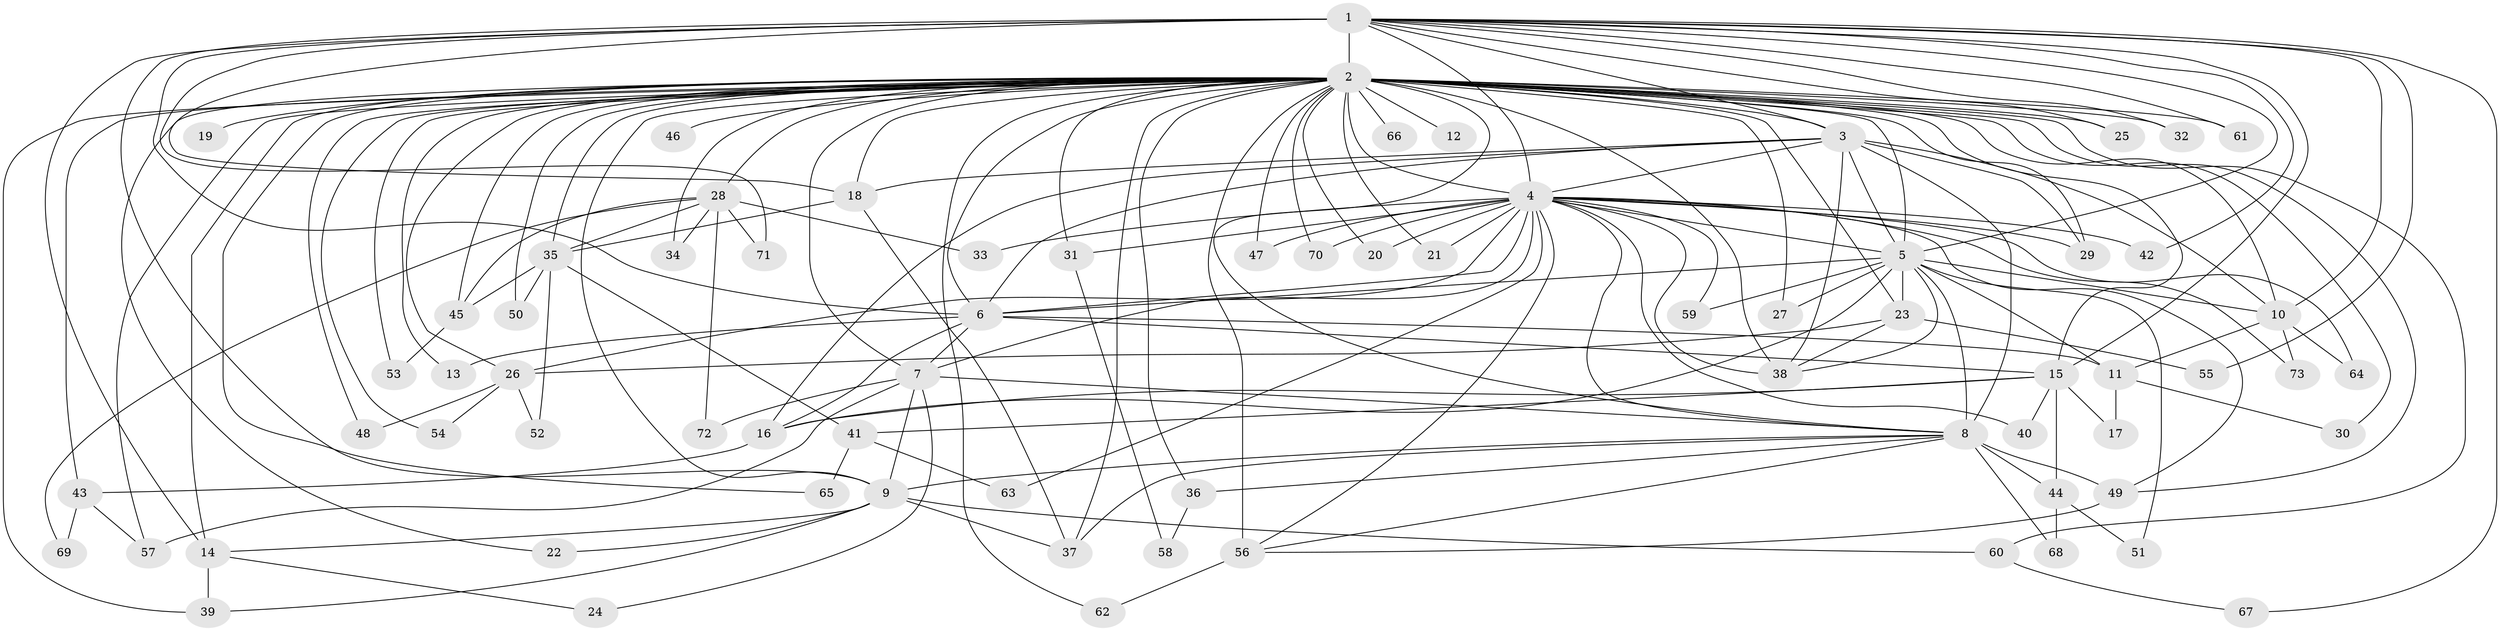 // original degree distribution, {25: 0.00684931506849315, 35: 0.00684931506849315, 27: 0.0136986301369863, 26: 0.00684931506849315, 15: 0.00684931506849315, 32: 0.00684931506849315, 19: 0.00684931506849315, 22: 0.00684931506849315, 24: 0.00684931506849315, 5: 0.03424657534246575, 3: 0.2054794520547945, 2: 0.5547945205479452, 9: 0.00684931506849315, 7: 0.0136986301369863, 4: 0.08904109589041095, 8: 0.00684931506849315, 6: 0.0136986301369863, 10: 0.00684931506849315}
// Generated by graph-tools (version 1.1) at 2025/49/03/04/25 22:49:34]
// undirected, 73 vertices, 172 edges
graph export_dot {
  node [color=gray90,style=filled];
  1;
  2;
  3;
  4;
  5;
  6;
  7;
  8;
  9;
  10;
  11;
  12;
  13;
  14;
  15;
  16;
  17;
  18;
  19;
  20;
  21;
  22;
  23;
  24;
  25;
  26;
  27;
  28;
  29;
  30;
  31;
  32;
  33;
  34;
  35;
  36;
  37;
  38;
  39;
  40;
  41;
  42;
  43;
  44;
  45;
  46;
  47;
  48;
  49;
  50;
  51;
  52;
  53;
  54;
  55;
  56;
  57;
  58;
  59;
  60;
  61;
  62;
  63;
  64;
  65;
  66;
  67;
  68;
  69;
  70;
  71;
  72;
  73;
  1 -- 2 [weight=24.0];
  1 -- 3 [weight=3.0];
  1 -- 4 [weight=4.0];
  1 -- 5 [weight=3.0];
  1 -- 6 [weight=3.0];
  1 -- 9 [weight=1.0];
  1 -- 10 [weight=2.0];
  1 -- 14 [weight=1.0];
  1 -- 15 [weight=2.0];
  1 -- 18 [weight=1.0];
  1 -- 25 [weight=2.0];
  1 -- 32 [weight=1.0];
  1 -- 42 [weight=1.0];
  1 -- 55 [weight=1.0];
  1 -- 61 [weight=1.0];
  1 -- 67 [weight=1.0];
  1 -- 71 [weight=1.0];
  2 -- 3 [weight=4.0];
  2 -- 4 [weight=7.0];
  2 -- 5 [weight=5.0];
  2 -- 6 [weight=4.0];
  2 -- 7 [weight=3.0];
  2 -- 8 [weight=1.0];
  2 -- 9 [weight=1.0];
  2 -- 10 [weight=2.0];
  2 -- 12 [weight=1.0];
  2 -- 13 [weight=2.0];
  2 -- 14 [weight=2.0];
  2 -- 15 [weight=1.0];
  2 -- 18 [weight=4.0];
  2 -- 19 [weight=2.0];
  2 -- 20 [weight=1.0];
  2 -- 21 [weight=1.0];
  2 -- 22 [weight=1.0];
  2 -- 23 [weight=1.0];
  2 -- 25 [weight=1.0];
  2 -- 26 [weight=2.0];
  2 -- 27 [weight=1.0];
  2 -- 28 [weight=2.0];
  2 -- 29 [weight=2.0];
  2 -- 30 [weight=1.0];
  2 -- 31 [weight=1.0];
  2 -- 32 [weight=2.0];
  2 -- 34 [weight=1.0];
  2 -- 35 [weight=1.0];
  2 -- 36 [weight=1.0];
  2 -- 37 [weight=1.0];
  2 -- 38 [weight=2.0];
  2 -- 39 [weight=1.0];
  2 -- 43 [weight=1.0];
  2 -- 45 [weight=1.0];
  2 -- 46 [weight=1.0];
  2 -- 47 [weight=1.0];
  2 -- 48 [weight=1.0];
  2 -- 49 [weight=1.0];
  2 -- 50 [weight=1.0];
  2 -- 53 [weight=1.0];
  2 -- 54 [weight=1.0];
  2 -- 56 [weight=3.0];
  2 -- 57 [weight=1.0];
  2 -- 60 [weight=1.0];
  2 -- 61 [weight=1.0];
  2 -- 62 [weight=1.0];
  2 -- 65 [weight=1.0];
  2 -- 66 [weight=2.0];
  2 -- 70 [weight=1.0];
  3 -- 4 [weight=2.0];
  3 -- 5 [weight=1.0];
  3 -- 6 [weight=1.0];
  3 -- 8 [weight=9.0];
  3 -- 10 [weight=1.0];
  3 -- 16 [weight=1.0];
  3 -- 18 [weight=1.0];
  3 -- 29 [weight=1.0];
  3 -- 38 [weight=1.0];
  4 -- 5 [weight=2.0];
  4 -- 6 [weight=2.0];
  4 -- 7 [weight=1.0];
  4 -- 8 [weight=2.0];
  4 -- 20 [weight=2.0];
  4 -- 21 [weight=1.0];
  4 -- 26 [weight=1.0];
  4 -- 29 [weight=1.0];
  4 -- 31 [weight=1.0];
  4 -- 33 [weight=1.0];
  4 -- 38 [weight=1.0];
  4 -- 40 [weight=1.0];
  4 -- 42 [weight=1.0];
  4 -- 47 [weight=1.0];
  4 -- 49 [weight=1.0];
  4 -- 56 [weight=1.0];
  4 -- 59 [weight=1.0];
  4 -- 63 [weight=1.0];
  4 -- 64 [weight=1.0];
  4 -- 70 [weight=1.0];
  4 -- 73 [weight=1.0];
  5 -- 6 [weight=1.0];
  5 -- 8 [weight=1.0];
  5 -- 10 [weight=1.0];
  5 -- 11 [weight=1.0];
  5 -- 16 [weight=1.0];
  5 -- 23 [weight=1.0];
  5 -- 27 [weight=1.0];
  5 -- 38 [weight=1.0];
  5 -- 51 [weight=1.0];
  5 -- 59 [weight=1.0];
  6 -- 7 [weight=6.0];
  6 -- 11 [weight=1.0];
  6 -- 13 [weight=2.0];
  6 -- 15 [weight=1.0];
  6 -- 16 [weight=1.0];
  7 -- 8 [weight=1.0];
  7 -- 9 [weight=1.0];
  7 -- 24 [weight=1.0];
  7 -- 57 [weight=1.0];
  7 -- 72 [weight=1.0];
  8 -- 9 [weight=1.0];
  8 -- 36 [weight=1.0];
  8 -- 37 [weight=1.0];
  8 -- 44 [weight=1.0];
  8 -- 49 [weight=1.0];
  8 -- 56 [weight=1.0];
  8 -- 68 [weight=1.0];
  9 -- 14 [weight=1.0];
  9 -- 22 [weight=1.0];
  9 -- 37 [weight=1.0];
  9 -- 39 [weight=1.0];
  9 -- 60 [weight=1.0];
  10 -- 11 [weight=1.0];
  10 -- 64 [weight=1.0];
  10 -- 73 [weight=1.0];
  11 -- 17 [weight=1.0];
  11 -- 30 [weight=1.0];
  14 -- 24 [weight=1.0];
  14 -- 39 [weight=1.0];
  15 -- 16 [weight=1.0];
  15 -- 17 [weight=1.0];
  15 -- 40 [weight=1.0];
  15 -- 41 [weight=1.0];
  15 -- 44 [weight=1.0];
  16 -- 43 [weight=1.0];
  18 -- 35 [weight=1.0];
  18 -- 37 [weight=1.0];
  23 -- 26 [weight=1.0];
  23 -- 38 [weight=1.0];
  23 -- 55 [weight=1.0];
  26 -- 48 [weight=1.0];
  26 -- 52 [weight=1.0];
  26 -- 54 [weight=1.0];
  28 -- 33 [weight=1.0];
  28 -- 34 [weight=1.0];
  28 -- 35 [weight=2.0];
  28 -- 45 [weight=1.0];
  28 -- 69 [weight=1.0];
  28 -- 71 [weight=1.0];
  28 -- 72 [weight=1.0];
  31 -- 58 [weight=1.0];
  35 -- 41 [weight=1.0];
  35 -- 45 [weight=1.0];
  35 -- 50 [weight=1.0];
  35 -- 52 [weight=1.0];
  36 -- 58 [weight=1.0];
  41 -- 63 [weight=1.0];
  41 -- 65 [weight=1.0];
  43 -- 57 [weight=1.0];
  43 -- 69 [weight=1.0];
  44 -- 51 [weight=1.0];
  44 -- 68 [weight=1.0];
  45 -- 53 [weight=1.0];
  49 -- 56 [weight=1.0];
  56 -- 62 [weight=1.0];
  60 -- 67 [weight=1.0];
}
